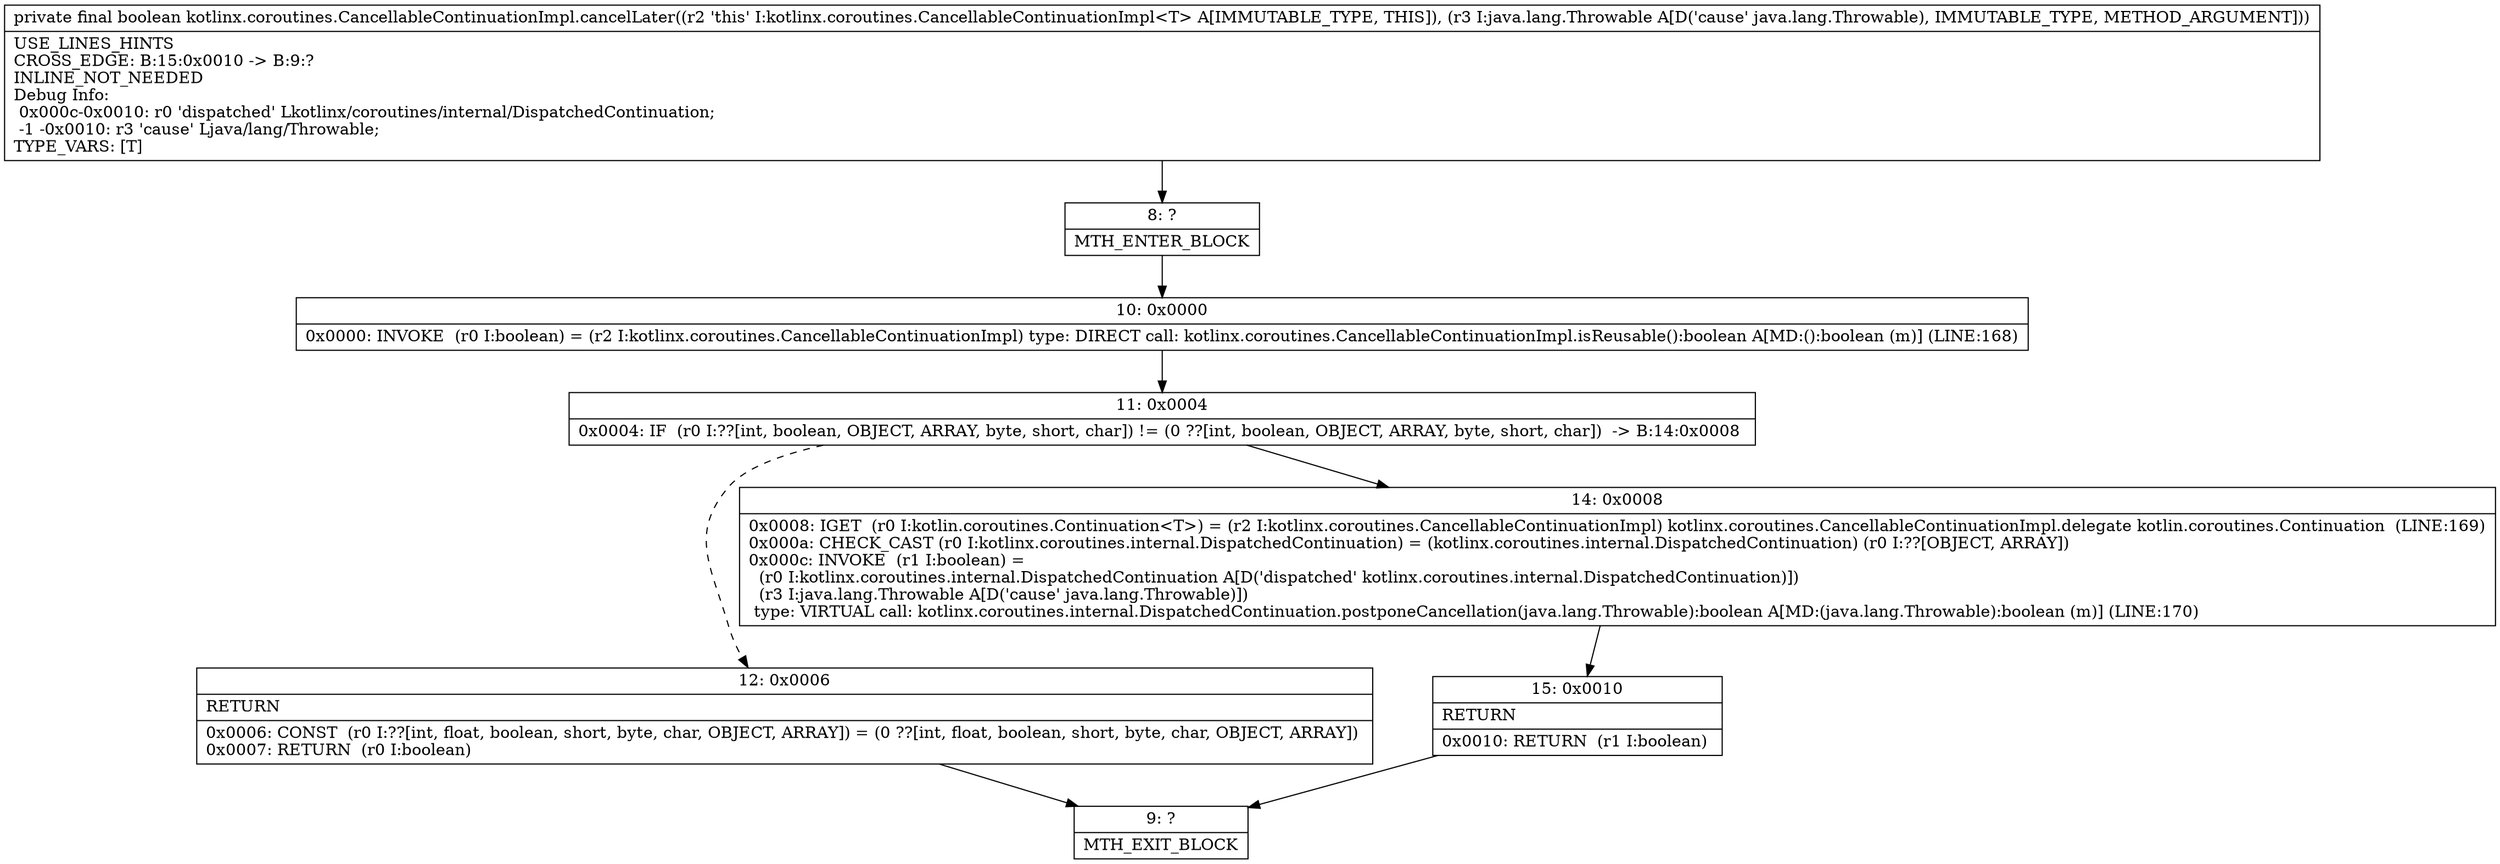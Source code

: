 digraph "CFG forkotlinx.coroutines.CancellableContinuationImpl.cancelLater(Ljava\/lang\/Throwable;)Z" {
Node_8 [shape=record,label="{8\:\ ?|MTH_ENTER_BLOCK\l}"];
Node_10 [shape=record,label="{10\:\ 0x0000|0x0000: INVOKE  (r0 I:boolean) = (r2 I:kotlinx.coroutines.CancellableContinuationImpl) type: DIRECT call: kotlinx.coroutines.CancellableContinuationImpl.isReusable():boolean A[MD:():boolean (m)] (LINE:168)\l}"];
Node_11 [shape=record,label="{11\:\ 0x0004|0x0004: IF  (r0 I:??[int, boolean, OBJECT, ARRAY, byte, short, char]) != (0 ??[int, boolean, OBJECT, ARRAY, byte, short, char])  \-\> B:14:0x0008 \l}"];
Node_12 [shape=record,label="{12\:\ 0x0006|RETURN\l|0x0006: CONST  (r0 I:??[int, float, boolean, short, byte, char, OBJECT, ARRAY]) = (0 ??[int, float, boolean, short, byte, char, OBJECT, ARRAY]) \l0x0007: RETURN  (r0 I:boolean) \l}"];
Node_9 [shape=record,label="{9\:\ ?|MTH_EXIT_BLOCK\l}"];
Node_14 [shape=record,label="{14\:\ 0x0008|0x0008: IGET  (r0 I:kotlin.coroutines.Continuation\<T\>) = (r2 I:kotlinx.coroutines.CancellableContinuationImpl) kotlinx.coroutines.CancellableContinuationImpl.delegate kotlin.coroutines.Continuation  (LINE:169)\l0x000a: CHECK_CAST (r0 I:kotlinx.coroutines.internal.DispatchedContinuation) = (kotlinx.coroutines.internal.DispatchedContinuation) (r0 I:??[OBJECT, ARRAY]) \l0x000c: INVOKE  (r1 I:boolean) = \l  (r0 I:kotlinx.coroutines.internal.DispatchedContinuation A[D('dispatched' kotlinx.coroutines.internal.DispatchedContinuation)])\l  (r3 I:java.lang.Throwable A[D('cause' java.lang.Throwable)])\l type: VIRTUAL call: kotlinx.coroutines.internal.DispatchedContinuation.postponeCancellation(java.lang.Throwable):boolean A[MD:(java.lang.Throwable):boolean (m)] (LINE:170)\l}"];
Node_15 [shape=record,label="{15\:\ 0x0010|RETURN\l|0x0010: RETURN  (r1 I:boolean) \l}"];
MethodNode[shape=record,label="{private final boolean kotlinx.coroutines.CancellableContinuationImpl.cancelLater((r2 'this' I:kotlinx.coroutines.CancellableContinuationImpl\<T\> A[IMMUTABLE_TYPE, THIS]), (r3 I:java.lang.Throwable A[D('cause' java.lang.Throwable), IMMUTABLE_TYPE, METHOD_ARGUMENT]))  | USE_LINES_HINTS\lCROSS_EDGE: B:15:0x0010 \-\> B:9:?\lINLINE_NOT_NEEDED\lDebug Info:\l  0x000c\-0x0010: r0 'dispatched' Lkotlinx\/coroutines\/internal\/DispatchedContinuation;\l  \-1 \-0x0010: r3 'cause' Ljava\/lang\/Throwable;\lTYPE_VARS: [T]\l}"];
MethodNode -> Node_8;Node_8 -> Node_10;
Node_10 -> Node_11;
Node_11 -> Node_12[style=dashed];
Node_11 -> Node_14;
Node_12 -> Node_9;
Node_14 -> Node_15;
Node_15 -> Node_9;
}

